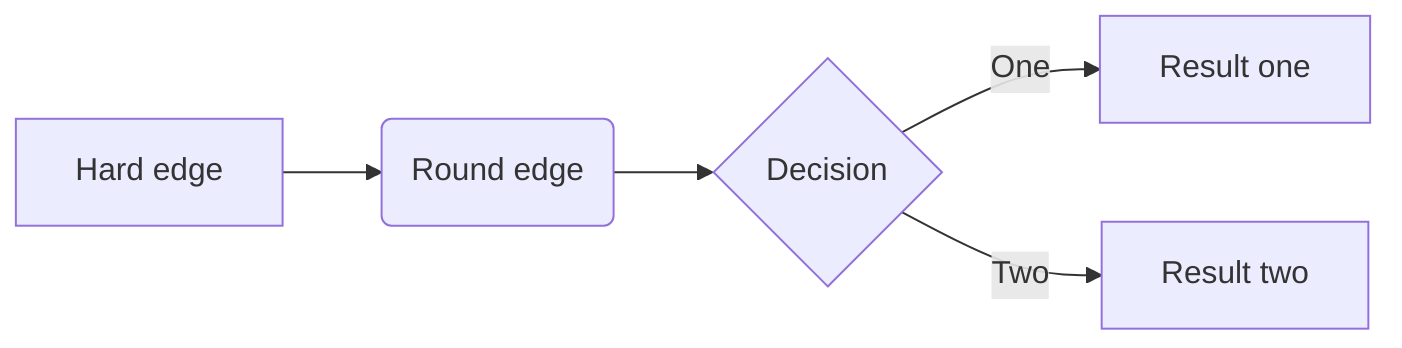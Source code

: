 graph LR
A[Hard edge] -->B(Round edge)
    B --> C{Decision}
    C -->|One| D[Result one]
    C -->|Two| E[Result two]